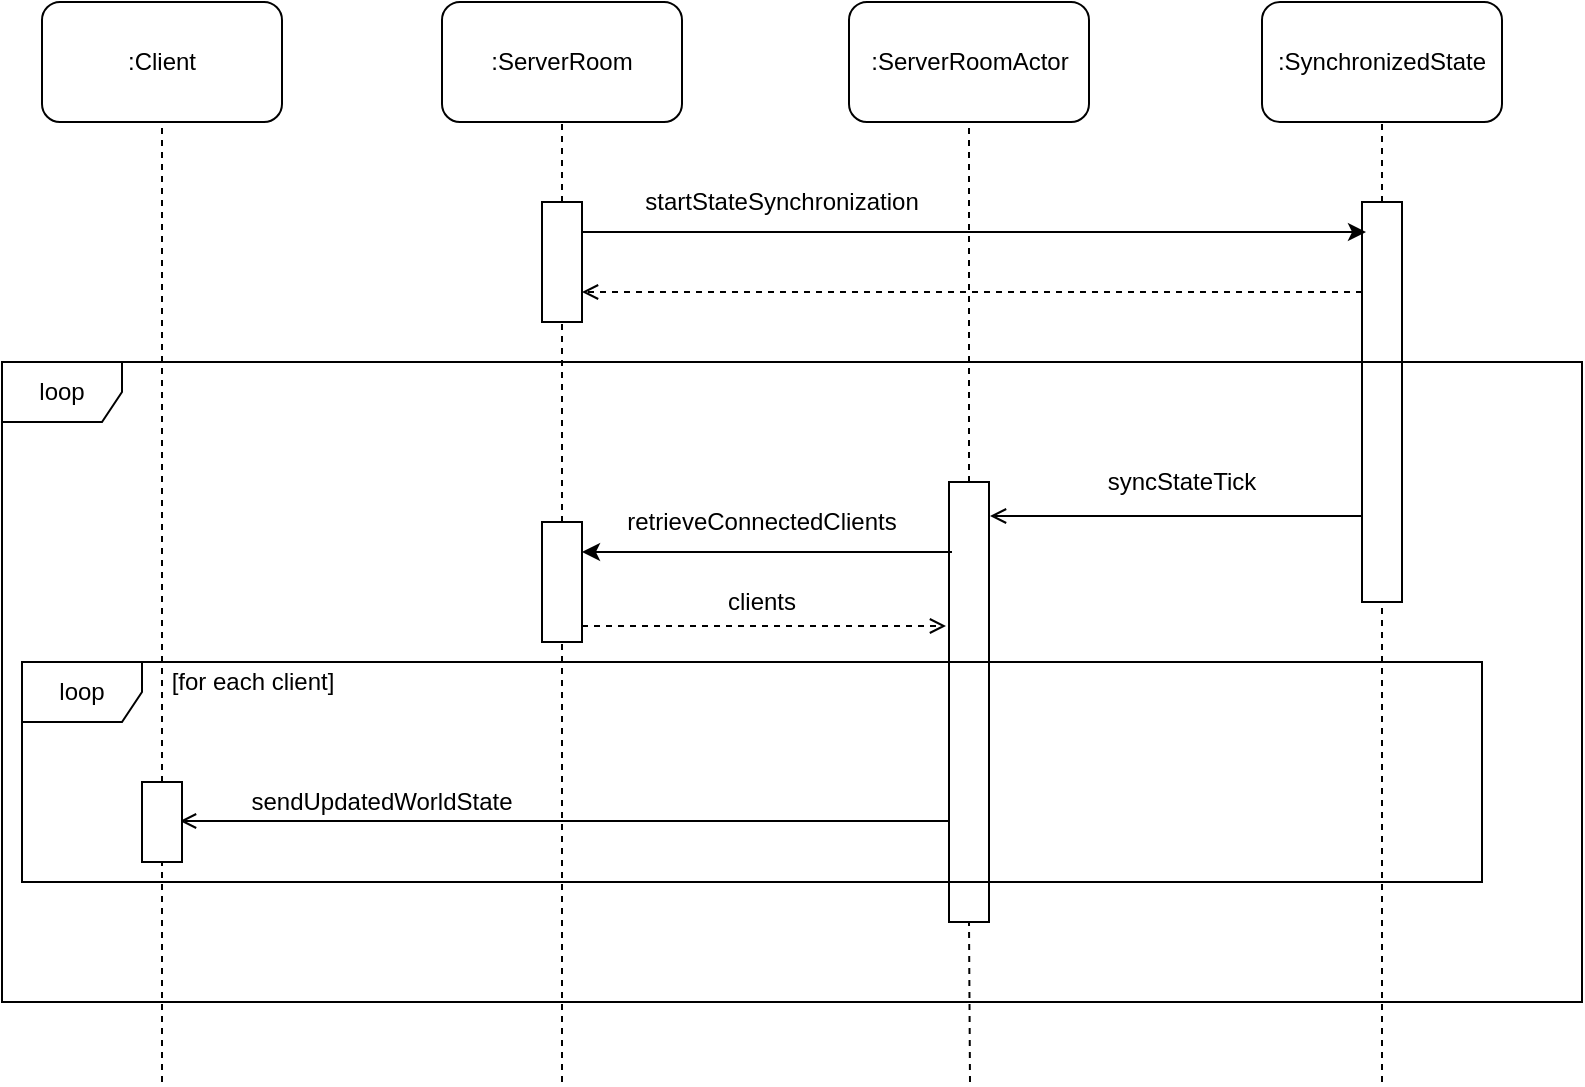 <mxfile version="12.9.9" type="device"><diagram id="xSq91UGLvzryZqUFHxK4" name="Page-1"><mxGraphModel dx="852" dy="495" grid="1" gridSize="10" guides="1" tooltips="1" connect="1" arrows="1" fold="1" page="1" pageScale="1" pageWidth="827" pageHeight="1169" math="0" shadow="0"><root><mxCell id="0"/><mxCell id="1" parent="0"/><mxCell id="fZNgoLwzQorSlozqxv97-1" value=":Client" style="rounded=1;whiteSpace=wrap;html=1;" parent="1" vertex="1"><mxGeometry x="40" y="50" width="120" height="60" as="geometry"/></mxCell><mxCell id="fZNgoLwzQorSlozqxv97-2" value=":ServerRoom" style="rounded=1;whiteSpace=wrap;html=1;" parent="1" vertex="1"><mxGeometry x="240" y="50" width="120" height="60" as="geometry"/></mxCell><mxCell id="fZNgoLwzQorSlozqxv97-3" value=":ServerRoomActor" style="rounded=1;whiteSpace=wrap;html=1;" parent="1" vertex="1"><mxGeometry x="443.5" y="50" width="120" height="60" as="geometry"/></mxCell><mxCell id="fZNgoLwzQorSlozqxv97-4" value=":SynchronizedState" style="rounded=1;whiteSpace=wrap;html=1;" parent="1" vertex="1"><mxGeometry x="650" y="50" width="120" height="60" as="geometry"/></mxCell><mxCell id="fZNgoLwzQorSlozqxv97-5" value="" style="endArrow=none;dashed=1;html=1;entryX=0.5;entryY=1;entryDx=0;entryDy=0;" parent="1" source="fZNgoLwzQorSlozqxv97-32" target="fZNgoLwzQorSlozqxv97-1" edge="1"><mxGeometry width="50" height="50" relative="1" as="geometry"><mxPoint x="100" y="680" as="sourcePoint"/><mxPoint x="140" y="200" as="targetPoint"/></mxGeometry></mxCell><mxCell id="fZNgoLwzQorSlozqxv97-6" value="" style="endArrow=none;dashed=1;html=1;entryX=0.5;entryY=1;entryDx=0;entryDy=0;" parent="1" source="fZNgoLwzQorSlozqxv97-12" target="fZNgoLwzQorSlozqxv97-2" edge="1"><mxGeometry width="50" height="50" relative="1" as="geometry"><mxPoint x="300" y="670" as="sourcePoint"/><mxPoint x="300" y="130" as="targetPoint"/></mxGeometry></mxCell><mxCell id="fZNgoLwzQorSlozqxv97-7" value="" style="endArrow=none;dashed=1;html=1;entryX=0.5;entryY=1;entryDx=0;entryDy=0;" parent="1" source="fZNgoLwzQorSlozqxv97-21" target="fZNgoLwzQorSlozqxv97-3" edge="1"><mxGeometry width="50" height="50" relative="1" as="geometry"><mxPoint x="504" y="650" as="sourcePoint"/><mxPoint x="490" y="200" as="targetPoint"/></mxGeometry></mxCell><mxCell id="fZNgoLwzQorSlozqxv97-8" value="" style="endArrow=none;dashed=1;html=1;entryX=0.5;entryY=1;entryDx=0;entryDy=0;" parent="1" source="fZNgoLwzQorSlozqxv97-9" target="fZNgoLwzQorSlozqxv97-4" edge="1"><mxGeometry width="50" height="50" relative="1" as="geometry"><mxPoint x="710" y="640" as="sourcePoint"/><mxPoint x="630" y="230" as="targetPoint"/></mxGeometry></mxCell><mxCell id="fZNgoLwzQorSlozqxv97-9" value="" style="rounded=0;whiteSpace=wrap;html=1;" parent="1" vertex="1"><mxGeometry x="700" y="150" width="20" height="200" as="geometry"/></mxCell><mxCell id="fZNgoLwzQorSlozqxv97-11" value="" style="endArrow=none;dashed=1;html=1;entryX=0.5;entryY=1;entryDx=0;entryDy=0;" parent="1" target="fZNgoLwzQorSlozqxv97-9" edge="1"><mxGeometry width="50" height="50" relative="1" as="geometry"><mxPoint x="710" y="590" as="sourcePoint"/><mxPoint x="710" y="110" as="targetPoint"/></mxGeometry></mxCell><mxCell id="fZNgoLwzQorSlozqxv97-12" value="" style="rounded=0;whiteSpace=wrap;html=1;" parent="1" vertex="1"><mxGeometry x="290" y="150" width="20" height="60" as="geometry"/></mxCell><mxCell id="fZNgoLwzQorSlozqxv97-13" value="" style="endArrow=none;dashed=1;html=1;entryX=0.5;entryY=1;entryDx=0;entryDy=0;" parent="1" source="fZNgoLwzQorSlozqxv97-25" target="fZNgoLwzQorSlozqxv97-12" edge="1"><mxGeometry width="50" height="50" relative="1" as="geometry"><mxPoint x="300" y="670" as="sourcePoint"/><mxPoint x="300" y="110" as="targetPoint"/></mxGeometry></mxCell><mxCell id="fZNgoLwzQorSlozqxv97-14" value="" style="endArrow=classic;html=1;exitX=1;exitY=0.25;exitDx=0;exitDy=0;entryX=0.1;entryY=0.075;entryDx=0;entryDy=0;entryPerimeter=0;" parent="1" source="fZNgoLwzQorSlozqxv97-12" target="fZNgoLwzQorSlozqxv97-9" edge="1"><mxGeometry width="50" height="50" relative="1" as="geometry"><mxPoint x="180" y="220" as="sourcePoint"/><mxPoint x="230" y="170" as="targetPoint"/></mxGeometry></mxCell><mxCell id="fZNgoLwzQorSlozqxv97-15" value="" style="endArrow=open;html=1;entryX=1;entryY=0.75;entryDx=0;entryDy=0;dashed=1;endFill=0;" parent="1" target="fZNgoLwzQorSlozqxv97-12" edge="1"><mxGeometry width="50" height="50" relative="1" as="geometry"><mxPoint x="700" y="195" as="sourcePoint"/><mxPoint x="450" y="210" as="targetPoint"/></mxGeometry></mxCell><mxCell id="fZNgoLwzQorSlozqxv97-16" value="startStateSynchronization" style="text;html=1;strokeColor=none;fillColor=none;align=center;verticalAlign=middle;whiteSpace=wrap;rounded=0;" parent="1" vertex="1"><mxGeometry x="390" y="140" width="40" height="20" as="geometry"/></mxCell><mxCell id="fZNgoLwzQorSlozqxv97-22" value="" style="endArrow=open;html=1;endFill=0;" parent="1" edge="1"><mxGeometry width="50" height="50" relative="1" as="geometry"><mxPoint x="700" y="307" as="sourcePoint"/><mxPoint x="514" y="307" as="targetPoint"/></mxGeometry></mxCell><mxCell id="fZNgoLwzQorSlozqxv97-21" value="" style="rounded=0;whiteSpace=wrap;html=1;" parent="1" vertex="1"><mxGeometry x="493.5" y="290" width="20" height="220" as="geometry"/></mxCell><mxCell id="fZNgoLwzQorSlozqxv97-23" value="" style="endArrow=none;dashed=1;html=1;entryX=0.5;entryY=1;entryDx=0;entryDy=0;" parent="1" target="fZNgoLwzQorSlozqxv97-21" edge="1"><mxGeometry width="50" height="50" relative="1" as="geometry"><mxPoint x="504" y="590" as="sourcePoint"/><mxPoint x="503.5" y="110" as="targetPoint"/></mxGeometry></mxCell><mxCell id="fZNgoLwzQorSlozqxv97-24" value="syncStateTick" style="text;html=1;strokeColor=none;fillColor=none;align=center;verticalAlign=middle;whiteSpace=wrap;rounded=0;" parent="1" vertex="1"><mxGeometry x="590" y="280" width="40" height="20" as="geometry"/></mxCell><mxCell id="fZNgoLwzQorSlozqxv97-26" value="" style="endArrow=classic;html=1;entryX=1;entryY=0.25;entryDx=0;entryDy=0;" parent="1" target="fZNgoLwzQorSlozqxv97-25" edge="1"><mxGeometry width="50" height="50" relative="1" as="geometry"><mxPoint x="495" y="325" as="sourcePoint"/><mxPoint x="260" y="270" as="targetPoint"/></mxGeometry></mxCell><mxCell id="fZNgoLwzQorSlozqxv97-25" value="" style="rounded=0;whiteSpace=wrap;html=1;fillColor=#ffffff;" parent="1" vertex="1"><mxGeometry x="290" y="310" width="20" height="60" as="geometry"/></mxCell><mxCell id="fZNgoLwzQorSlozqxv97-27" value="" style="endArrow=none;dashed=1;html=1;entryX=0.5;entryY=1;entryDx=0;entryDy=0;" parent="1" target="fZNgoLwzQorSlozqxv97-25" edge="1"><mxGeometry width="50" height="50" relative="1" as="geometry"><mxPoint x="300" y="590" as="sourcePoint"/><mxPoint x="300" y="210" as="targetPoint"/></mxGeometry></mxCell><mxCell id="fZNgoLwzQorSlozqxv97-28" value="retrieveConnectedClients" style="text;html=1;strokeColor=none;fillColor=none;align=center;verticalAlign=middle;whiteSpace=wrap;rounded=0;" parent="1" vertex="1"><mxGeometry x="380" y="300" width="40" height="20" as="geometry"/></mxCell><mxCell id="fZNgoLwzQorSlozqxv97-29" style="edgeStyle=orthogonalEdgeStyle;rounded=0;orthogonalLoop=1;jettySize=auto;html=1;exitX=0.5;exitY=1;exitDx=0;exitDy=0;endArrow=open;endFill=0;" parent="1" source="fZNgoLwzQorSlozqxv97-28" target="fZNgoLwzQorSlozqxv97-28" edge="1"><mxGeometry relative="1" as="geometry"/></mxCell><mxCell id="fZNgoLwzQorSlozqxv97-30" value="" style="endArrow=open;html=1;dashed=1;endFill=0;" parent="1" edge="1"><mxGeometry width="50" height="50" relative="1" as="geometry"><mxPoint x="310" y="362" as="sourcePoint"/><mxPoint x="492" y="362" as="targetPoint"/></mxGeometry></mxCell><mxCell id="fZNgoLwzQorSlozqxv97-31" value="clients" style="text;html=1;strokeColor=none;fillColor=none;align=center;verticalAlign=middle;whiteSpace=wrap;rounded=0;" parent="1" vertex="1"><mxGeometry x="380" y="340" width="40" height="20" as="geometry"/></mxCell><mxCell id="fZNgoLwzQorSlozqxv97-33" value="" style="endArrow=open;html=1;endFill=0;" parent="1" edge="1"><mxGeometry width="50" height="50" relative="1" as="geometry"><mxPoint x="494" y="459.5" as="sourcePoint"/><mxPoint x="109" y="459.5" as="targetPoint"/></mxGeometry></mxCell><mxCell id="fZNgoLwzQorSlozqxv97-32" value="" style="rounded=0;whiteSpace=wrap;html=1;fillColor=#ffffff;" parent="1" vertex="1"><mxGeometry x="90" y="440" width="20" height="40" as="geometry"/></mxCell><mxCell id="fZNgoLwzQorSlozqxv97-34" value="" style="endArrow=none;dashed=1;html=1;entryX=0.5;entryY=1;entryDx=0;entryDy=0;" parent="1" target="fZNgoLwzQorSlozqxv97-32" edge="1"><mxGeometry width="50" height="50" relative="1" as="geometry"><mxPoint x="100" y="590" as="sourcePoint"/><mxPoint x="100" y="110" as="targetPoint"/></mxGeometry></mxCell><mxCell id="fZNgoLwzQorSlozqxv97-35" value="sendUpdatedWorldState" style="text;html=1;strokeColor=none;fillColor=none;align=center;verticalAlign=middle;whiteSpace=wrap;rounded=0;" parent="1" vertex="1"><mxGeometry x="190" y="440" width="40" height="20" as="geometry"/></mxCell><mxCell id="fZNgoLwzQorSlozqxv97-37" value="[for each client]" style="text;html=1;strokeColor=none;fillColor=none;align=center;verticalAlign=middle;whiteSpace=wrap;rounded=0;" parent="1" vertex="1"><mxGeometry x="100" y="380" width="91" height="20" as="geometry"/></mxCell><mxCell id="fZNgoLwzQorSlozqxv97-41" value="loop" style="shape=umlFrame;whiteSpace=wrap;html=1;fillColor=#ffffff;" parent="1" vertex="1"><mxGeometry x="30" y="380" width="730" height="110" as="geometry"/></mxCell><mxCell id="fZNgoLwzQorSlozqxv97-43" value="loop" style="shape=umlFrame;whiteSpace=wrap;html=1;fillColor=#ffffff;" parent="1" vertex="1"><mxGeometry x="20" y="230" width="790" height="320" as="geometry"/></mxCell></root></mxGraphModel></diagram></mxfile>